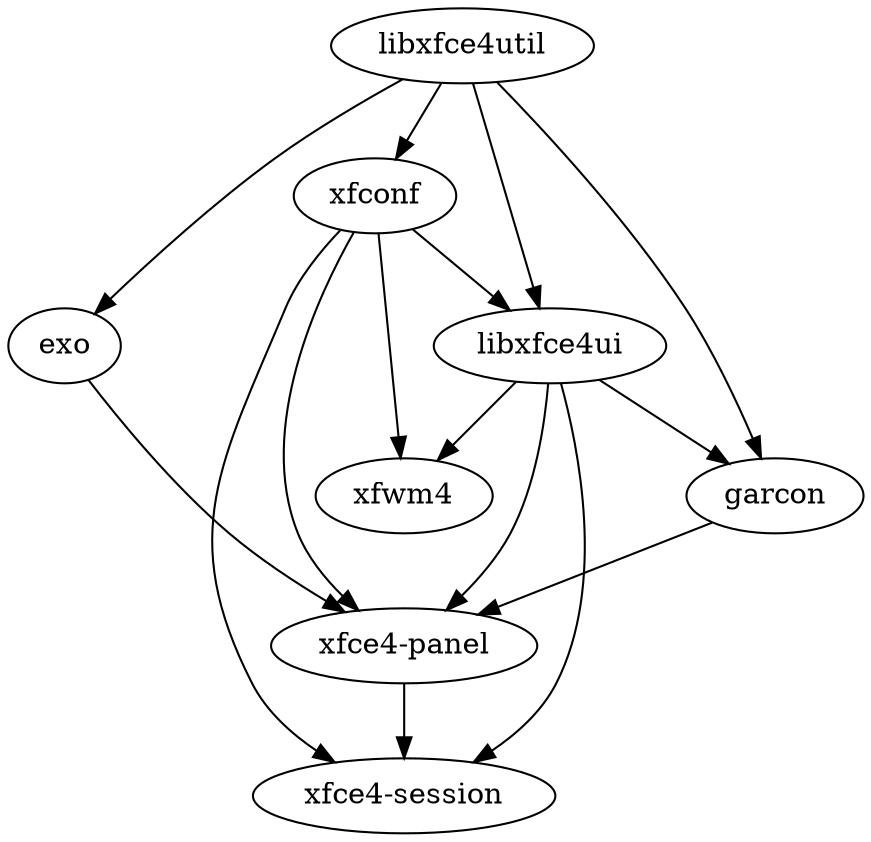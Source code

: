 digraph xfce {
    libxfce4util -> xfconf -> "xfce4-panel";
    libxfce4util -> libxfce4ui -> "xfce4-panel";
    libxfce4util -> exo -> "xfce4-panel";
    libxfce4util -> garcon;
    libxfce4ui -> garcon -> "xfce4-panel";
    libxfce4ui -> "xfce4-session";
    xfconf -> "xfce4-session";
    xfconf -> libxfce4ui;
    libxfce4ui -> xfwm4;
    xfconf -> xfwm4;
    "xfce4-panel" -> "xfce4-session";
}

